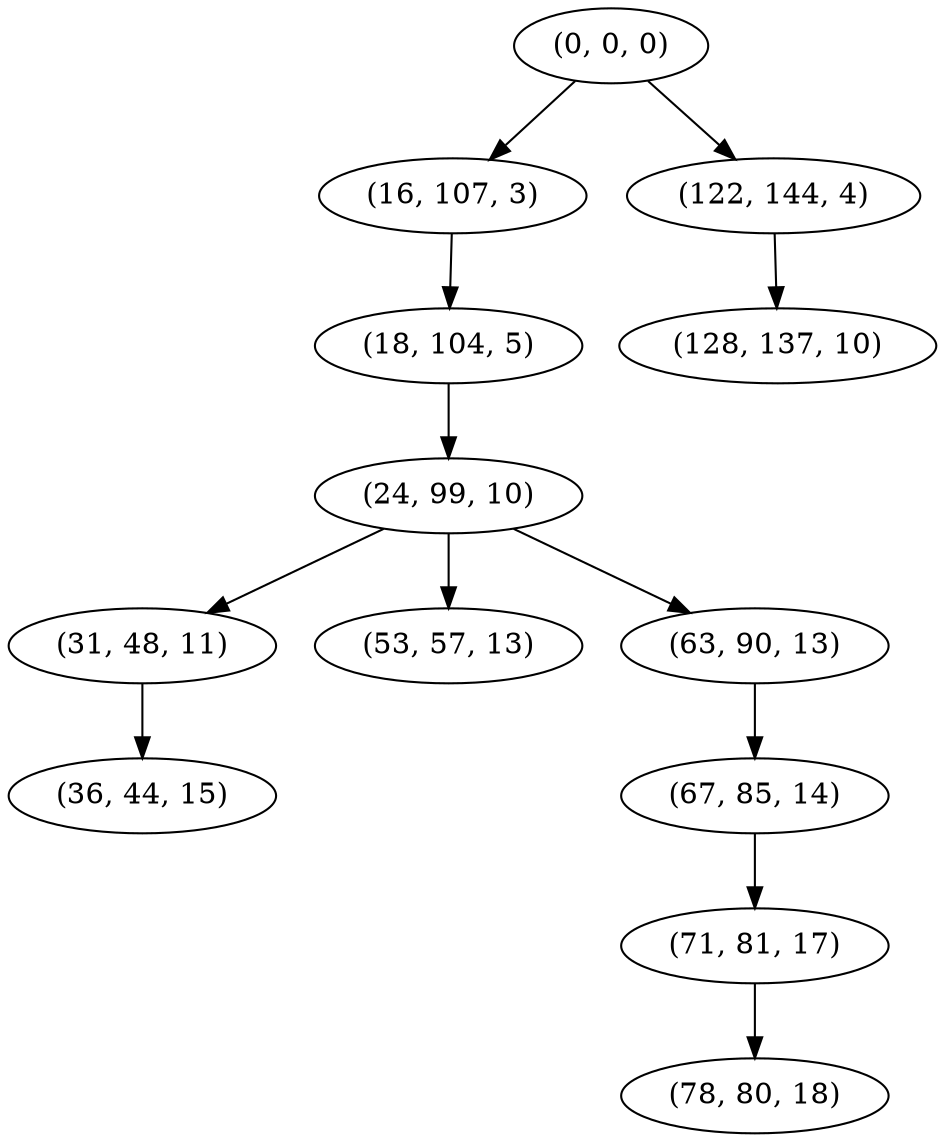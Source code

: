 digraph tree {
    "(0, 0, 0)";
    "(16, 107, 3)";
    "(18, 104, 5)";
    "(24, 99, 10)";
    "(31, 48, 11)";
    "(36, 44, 15)";
    "(53, 57, 13)";
    "(63, 90, 13)";
    "(67, 85, 14)";
    "(71, 81, 17)";
    "(78, 80, 18)";
    "(122, 144, 4)";
    "(128, 137, 10)";
    "(0, 0, 0)" -> "(16, 107, 3)";
    "(0, 0, 0)" -> "(122, 144, 4)";
    "(16, 107, 3)" -> "(18, 104, 5)";
    "(18, 104, 5)" -> "(24, 99, 10)";
    "(24, 99, 10)" -> "(31, 48, 11)";
    "(24, 99, 10)" -> "(53, 57, 13)";
    "(24, 99, 10)" -> "(63, 90, 13)";
    "(31, 48, 11)" -> "(36, 44, 15)";
    "(63, 90, 13)" -> "(67, 85, 14)";
    "(67, 85, 14)" -> "(71, 81, 17)";
    "(71, 81, 17)" -> "(78, 80, 18)";
    "(122, 144, 4)" -> "(128, 137, 10)";
}
